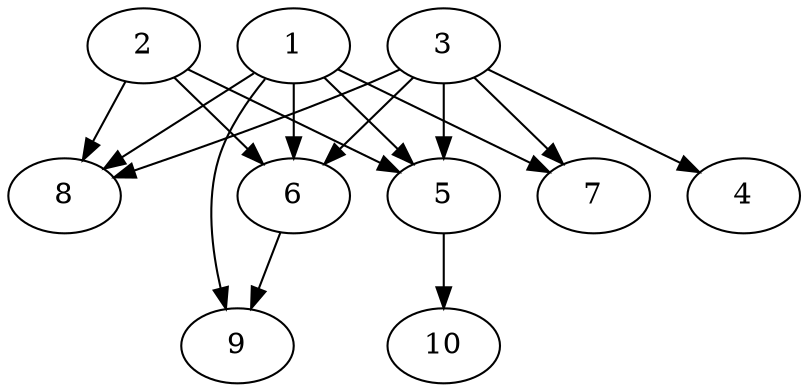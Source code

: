 // DAG automatically generated by daggen at Tue Jul 18 11:30:58 2017
// ./daggen --dot -n 10 --fat 0.5 --regular 0.8 --density 0.8 --jump 4 
digraph G {
  1 [size="1073741824000", alpha="0.14"]
  1 -> 5 [size ="838860800"]
  1 -> 6 [size ="838860800"]
  1 -> 7 [size ="838860800"]
  1 -> 8 [size ="838860800"]
  1 -> 9 [size ="838860800"]
  2 [size="602428962148", alpha="0.17"]
  2 -> 5 [size ="536870912"]
  2 -> 6 [size ="536870912"]
  2 -> 8 [size ="536870912"]
  3 [size="111856085066", alpha="0.09"]
  3 -> 4 [size ="75497472"]
  3 -> 5 [size ="75497472"]
  3 -> 6 [size ="75497472"]
  3 -> 7 [size ="75497472"]
  3 -> 8 [size ="75497472"]
  4 [size="5207040452", alpha="0.15"]
  5 [size="134217728000", alpha="0.07"]
  5 -> 10 [size ="209715200"]
  6 [size="922451070433", alpha="0.03"]
  6 -> 9 [size ="679477248"]
  7 [size="28991029248", alpha="0.17"]
  8 [size="30239289484", alpha="0.17"]
  9 [size="12835700486", alpha="0.11"]
  10 [size="782757789696", alpha="0.01"]
}
